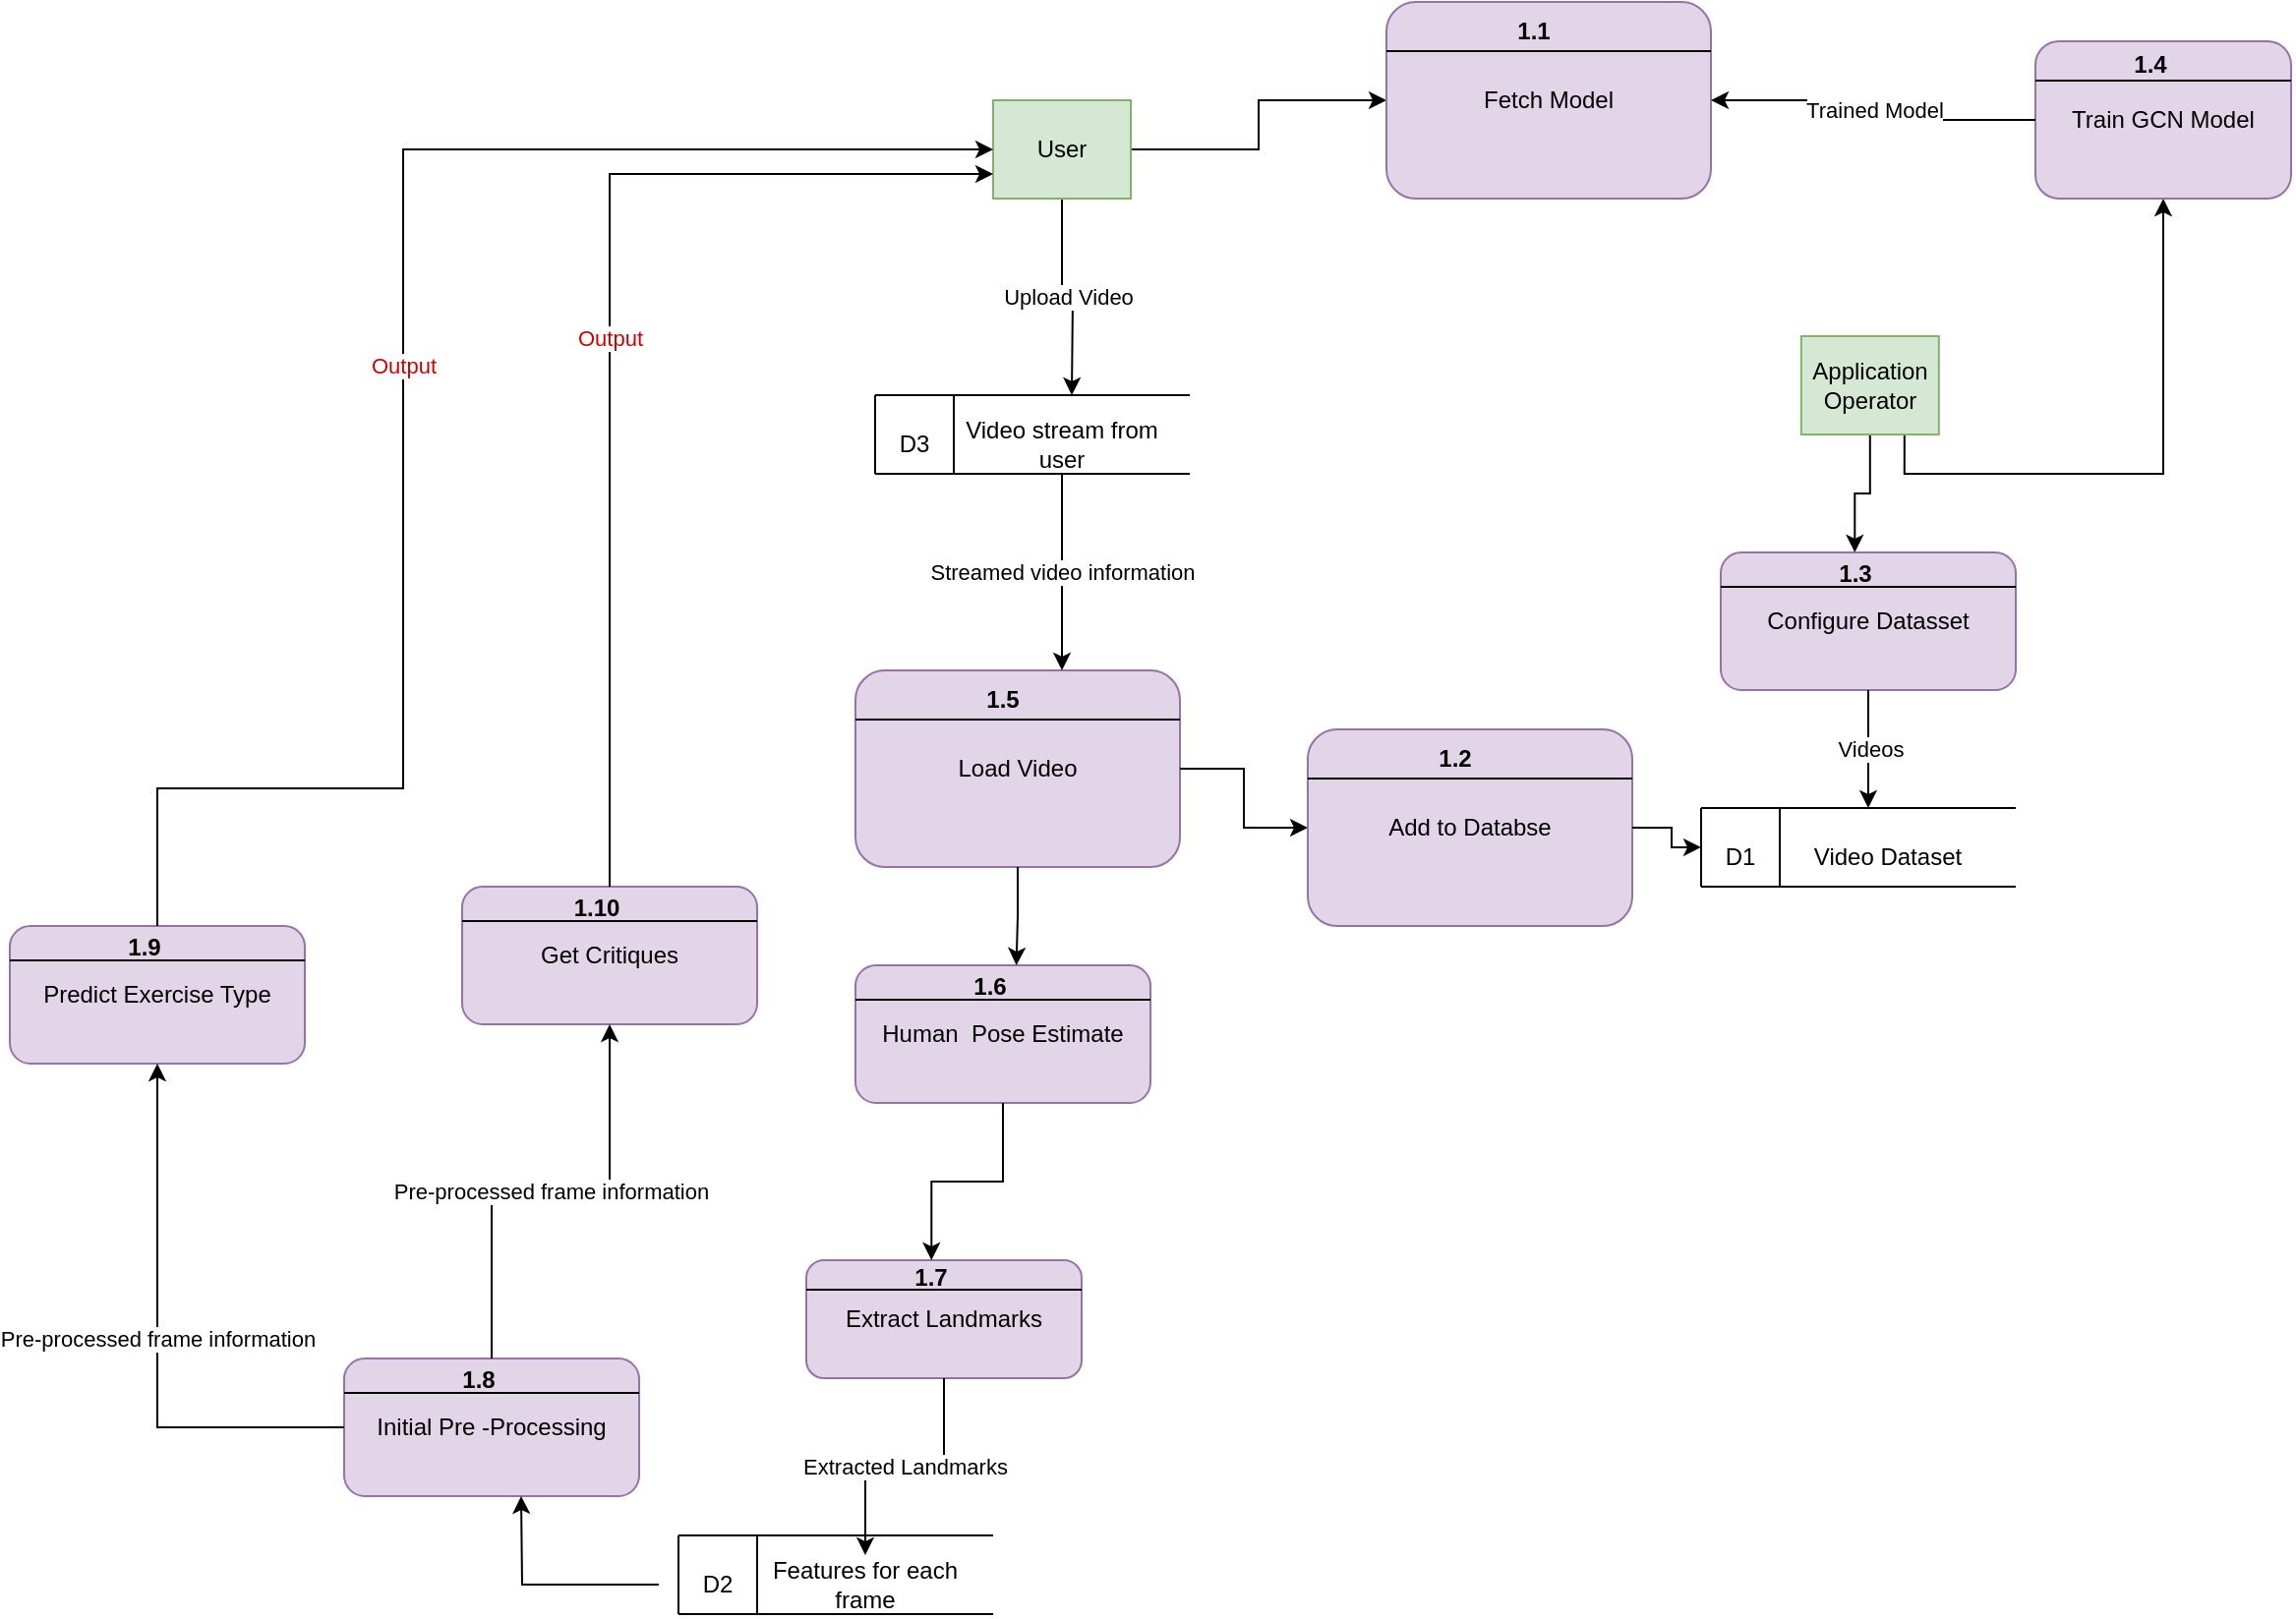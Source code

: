 <mxfile version="20.1.3" type="github">
  <diagram id="8N1XIdsjAgXzzv-fAlCM" name="Page-1">
    <mxGraphModel dx="2272" dy="794" grid="1" gridSize="10" guides="1" tooltips="1" connect="1" arrows="1" fold="1" page="1" pageScale="1" pageWidth="850" pageHeight="1100" math="0" shadow="0">
      <root>
        <mxCell id="0" />
        <mxCell id="1" parent="0" />
        <mxCell id="FOKqe2SG75QS7OcgNgVC-11" value="Upload Video" style="edgeStyle=orthogonalEdgeStyle;rounded=0;orthogonalLoop=1;jettySize=auto;html=1;" edge="1" parent="1" source="FOKqe2SG75QS7OcgNgVC-1">
          <mxGeometry relative="1" as="geometry">
            <mxPoint x="420" y="440" as="targetPoint" />
          </mxGeometry>
        </mxCell>
        <mxCell id="FOKqe2SG75QS7OcgNgVC-47" style="edgeStyle=orthogonalEdgeStyle;rounded=0;orthogonalLoop=1;jettySize=auto;html=1;" edge="1" parent="1" source="FOKqe2SG75QS7OcgNgVC-1" target="FOKqe2SG75QS7OcgNgVC-44">
          <mxGeometry relative="1" as="geometry" />
        </mxCell>
        <mxCell id="FOKqe2SG75QS7OcgNgVC-1" value="User" style="rounded=0;whiteSpace=wrap;html=1;fillColor=#d5e8d4;strokeColor=#82b366;" vertex="1" parent="1">
          <mxGeometry x="380" y="290" width="70" height="50" as="geometry" />
        </mxCell>
        <mxCell id="FOKqe2SG75QS7OcgNgVC-10" value="" style="group" vertex="1" connectable="0" parent="1">
          <mxGeometry x="310" y="440" width="170" height="40" as="geometry" />
        </mxCell>
        <mxCell id="FOKqe2SG75QS7OcgNgVC-2" value="" style="endArrow=none;html=1;rounded=0;" edge="1" parent="FOKqe2SG75QS7OcgNgVC-10">
          <mxGeometry width="50" height="50" relative="1" as="geometry">
            <mxPoint x="10" y="40" as="sourcePoint" />
            <mxPoint x="10" as="targetPoint" />
          </mxGeometry>
        </mxCell>
        <mxCell id="FOKqe2SG75QS7OcgNgVC-3" value="" style="endArrow=none;html=1;rounded=0;" edge="1" parent="FOKqe2SG75QS7OcgNgVC-10">
          <mxGeometry width="50" height="50" relative="1" as="geometry">
            <mxPoint x="50" as="sourcePoint" />
            <mxPoint x="10" as="targetPoint" />
          </mxGeometry>
        </mxCell>
        <mxCell id="FOKqe2SG75QS7OcgNgVC-4" value="" style="endArrow=none;html=1;rounded=0;" edge="1" parent="FOKqe2SG75QS7OcgNgVC-10">
          <mxGeometry width="50" height="50" relative="1" as="geometry">
            <mxPoint x="50" y="40" as="sourcePoint" />
            <mxPoint x="10" y="40" as="targetPoint" />
          </mxGeometry>
        </mxCell>
        <mxCell id="FOKqe2SG75QS7OcgNgVC-5" value="" style="endArrow=none;html=1;rounded=0;" edge="1" parent="FOKqe2SG75QS7OcgNgVC-10">
          <mxGeometry width="50" height="50" relative="1" as="geometry">
            <mxPoint x="50" as="sourcePoint" />
            <mxPoint x="50" y="40" as="targetPoint" />
          </mxGeometry>
        </mxCell>
        <mxCell id="FOKqe2SG75QS7OcgNgVC-6" value="" style="endArrow=none;html=1;rounded=0;" edge="1" parent="FOKqe2SG75QS7OcgNgVC-10">
          <mxGeometry width="50" height="50" relative="1" as="geometry">
            <mxPoint x="170" as="sourcePoint" />
            <mxPoint x="50" as="targetPoint" />
          </mxGeometry>
        </mxCell>
        <mxCell id="FOKqe2SG75QS7OcgNgVC-7" value="" style="endArrow=none;html=1;rounded=0;" edge="1" parent="FOKqe2SG75QS7OcgNgVC-10">
          <mxGeometry width="50" height="50" relative="1" as="geometry">
            <mxPoint x="170" y="40" as="sourcePoint" />
            <mxPoint x="50" y="40" as="targetPoint" />
          </mxGeometry>
        </mxCell>
        <mxCell id="FOKqe2SG75QS7OcgNgVC-8" value="D3" style="text;html=1;strokeColor=none;fillColor=none;align=center;verticalAlign=middle;whiteSpace=wrap;rounded=0;" vertex="1" parent="FOKqe2SG75QS7OcgNgVC-10">
          <mxGeometry y="10" width="60" height="30" as="geometry" />
        </mxCell>
        <mxCell id="FOKqe2SG75QS7OcgNgVC-9" value="Video stream from user" style="text;html=1;strokeColor=none;fillColor=none;align=center;verticalAlign=middle;whiteSpace=wrap;rounded=0;" vertex="1" parent="FOKqe2SG75QS7OcgNgVC-10">
          <mxGeometry x="50" y="10" width="110" height="30" as="geometry" />
        </mxCell>
        <mxCell id="FOKqe2SG75QS7OcgNgVC-15" value="" style="group" vertex="1" connectable="0" parent="1">
          <mxGeometry x="310" y="580" width="165" height="100" as="geometry" />
        </mxCell>
        <mxCell id="FOKqe2SG75QS7OcgNgVC-12" value="Load Video" style="rounded=1;whiteSpace=wrap;html=1;fillColor=#e1d5e7;strokeColor=#9673a6;" vertex="1" parent="FOKqe2SG75QS7OcgNgVC-15">
          <mxGeometry width="165" height="100" as="geometry" />
        </mxCell>
        <mxCell id="FOKqe2SG75QS7OcgNgVC-13" value="" style="endArrow=none;html=1;rounded=0;entryX=1;entryY=0.25;entryDx=0;entryDy=0;exitX=0;exitY=0.25;exitDx=0;exitDy=0;" edge="1" parent="FOKqe2SG75QS7OcgNgVC-15" source="FOKqe2SG75QS7OcgNgVC-12" target="FOKqe2SG75QS7OcgNgVC-12">
          <mxGeometry width="50" height="50" relative="1" as="geometry">
            <mxPoint x="25" y="-60" as="sourcePoint" />
            <mxPoint x="75" y="-110" as="targetPoint" />
          </mxGeometry>
        </mxCell>
        <mxCell id="FOKqe2SG75QS7OcgNgVC-14" value="&lt;b&gt;1.5&lt;/b&gt;" style="text;html=1;strokeColor=none;fillColor=none;align=center;verticalAlign=middle;whiteSpace=wrap;rounded=0;" vertex="1" parent="FOKqe2SG75QS7OcgNgVC-15">
          <mxGeometry x="45" width="60" height="30" as="geometry" />
        </mxCell>
        <mxCell id="FOKqe2SG75QS7OcgNgVC-16" value="Streamed video information" style="edgeStyle=orthogonalEdgeStyle;rounded=0;orthogonalLoop=1;jettySize=auto;html=1;entryX=1;entryY=0;entryDx=0;entryDy=0;" edge="1" parent="1" source="FOKqe2SG75QS7OcgNgVC-9" target="FOKqe2SG75QS7OcgNgVC-14">
          <mxGeometry relative="1" as="geometry" />
        </mxCell>
        <mxCell id="FOKqe2SG75QS7OcgNgVC-18" value="" style="group" vertex="1" connectable="0" parent="1">
          <mxGeometry x="310" y="730" width="150" height="70" as="geometry" />
        </mxCell>
        <mxCell id="FOKqe2SG75QS7OcgNgVC-19" value="Human&amp;nbsp; Pose Estimate" style="rounded=1;whiteSpace=wrap;html=1;fillColor=#e1d5e7;strokeColor=#9673a6;" vertex="1" parent="FOKqe2SG75QS7OcgNgVC-18">
          <mxGeometry width="150" height="70" as="geometry" />
        </mxCell>
        <mxCell id="FOKqe2SG75QS7OcgNgVC-20" value="" style="endArrow=none;html=1;rounded=0;entryX=1;entryY=0.25;entryDx=0;entryDy=0;exitX=0;exitY=0.25;exitDx=0;exitDy=0;" edge="1" parent="FOKqe2SG75QS7OcgNgVC-18" source="FOKqe2SG75QS7OcgNgVC-19" target="FOKqe2SG75QS7OcgNgVC-19">
          <mxGeometry width="50" height="50" relative="1" as="geometry">
            <mxPoint x="22.727" y="-42" as="sourcePoint" />
            <mxPoint x="68.182" y="-77" as="targetPoint" />
          </mxGeometry>
        </mxCell>
        <mxCell id="FOKqe2SG75QS7OcgNgVC-21" value="&lt;b&gt;1.6&lt;/b&gt;" style="text;html=1;strokeColor=none;fillColor=none;align=center;verticalAlign=middle;whiteSpace=wrap;rounded=0;" vertex="1" parent="FOKqe2SG75QS7OcgNgVC-18">
          <mxGeometry x="40.909" width="54.545" height="21" as="geometry" />
        </mxCell>
        <mxCell id="FOKqe2SG75QS7OcgNgVC-22" style="edgeStyle=orthogonalEdgeStyle;rounded=0;orthogonalLoop=1;jettySize=auto;html=1;entryX=0.75;entryY=0;entryDx=0;entryDy=0;" edge="1" parent="1" source="FOKqe2SG75QS7OcgNgVC-12" target="FOKqe2SG75QS7OcgNgVC-21">
          <mxGeometry relative="1" as="geometry" />
        </mxCell>
        <mxCell id="FOKqe2SG75QS7OcgNgVC-23" value="" style="group" vertex="1" connectable="0" parent="1">
          <mxGeometry x="285" y="880" width="140" height="60" as="geometry" />
        </mxCell>
        <mxCell id="FOKqe2SG75QS7OcgNgVC-24" value="Extract Landmarks" style="rounded=1;whiteSpace=wrap;html=1;fillColor=#e1d5e7;strokeColor=#9673a6;" vertex="1" parent="FOKqe2SG75QS7OcgNgVC-23">
          <mxGeometry width="140" height="60" as="geometry" />
        </mxCell>
        <mxCell id="FOKqe2SG75QS7OcgNgVC-25" value="" style="endArrow=none;html=1;rounded=0;entryX=1;entryY=0.25;entryDx=0;entryDy=0;exitX=0;exitY=0.25;exitDx=0;exitDy=0;" edge="1" parent="FOKqe2SG75QS7OcgNgVC-23" source="FOKqe2SG75QS7OcgNgVC-24" target="FOKqe2SG75QS7OcgNgVC-24">
          <mxGeometry width="50" height="50" relative="1" as="geometry">
            <mxPoint x="21.212" y="-36" as="sourcePoint" />
            <mxPoint x="63.636" y="-66" as="targetPoint" />
          </mxGeometry>
        </mxCell>
        <mxCell id="FOKqe2SG75QS7OcgNgVC-26" value="&lt;b&gt;1.7&lt;/b&gt;" style="text;html=1;strokeColor=none;fillColor=none;align=center;verticalAlign=middle;whiteSpace=wrap;rounded=0;" vertex="1" parent="FOKqe2SG75QS7OcgNgVC-23">
          <mxGeometry x="38.182" width="50.909" height="18" as="geometry" />
        </mxCell>
        <mxCell id="FOKqe2SG75QS7OcgNgVC-27" style="edgeStyle=orthogonalEdgeStyle;rounded=0;orthogonalLoop=1;jettySize=auto;html=1;" edge="1" parent="1" source="FOKqe2SG75QS7OcgNgVC-19" target="FOKqe2SG75QS7OcgNgVC-26">
          <mxGeometry relative="1" as="geometry" />
        </mxCell>
        <mxCell id="FOKqe2SG75QS7OcgNgVC-28" value="" style="group" vertex="1" connectable="0" parent="1">
          <mxGeometry x="210" y="1020" width="170" height="40" as="geometry" />
        </mxCell>
        <mxCell id="FOKqe2SG75QS7OcgNgVC-29" value="" style="endArrow=none;html=1;rounded=0;" edge="1" parent="FOKqe2SG75QS7OcgNgVC-28">
          <mxGeometry width="50" height="50" relative="1" as="geometry">
            <mxPoint x="10" y="40" as="sourcePoint" />
            <mxPoint x="10" as="targetPoint" />
          </mxGeometry>
        </mxCell>
        <mxCell id="FOKqe2SG75QS7OcgNgVC-30" value="" style="endArrow=none;html=1;rounded=0;" edge="1" parent="FOKqe2SG75QS7OcgNgVC-28">
          <mxGeometry width="50" height="50" relative="1" as="geometry">
            <mxPoint x="50" as="sourcePoint" />
            <mxPoint x="10" as="targetPoint" />
          </mxGeometry>
        </mxCell>
        <mxCell id="FOKqe2SG75QS7OcgNgVC-31" value="" style="endArrow=none;html=1;rounded=0;" edge="1" parent="FOKqe2SG75QS7OcgNgVC-28">
          <mxGeometry width="50" height="50" relative="1" as="geometry">
            <mxPoint x="50" y="40" as="sourcePoint" />
            <mxPoint x="10" y="40" as="targetPoint" />
          </mxGeometry>
        </mxCell>
        <mxCell id="FOKqe2SG75QS7OcgNgVC-32" value="" style="endArrow=none;html=1;rounded=0;" edge="1" parent="FOKqe2SG75QS7OcgNgVC-28">
          <mxGeometry width="50" height="50" relative="1" as="geometry">
            <mxPoint x="50" as="sourcePoint" />
            <mxPoint x="50" y="40" as="targetPoint" />
          </mxGeometry>
        </mxCell>
        <mxCell id="FOKqe2SG75QS7OcgNgVC-33" value="" style="endArrow=none;html=1;rounded=0;" edge="1" parent="FOKqe2SG75QS7OcgNgVC-28">
          <mxGeometry width="50" height="50" relative="1" as="geometry">
            <mxPoint x="170" as="sourcePoint" />
            <mxPoint x="50" as="targetPoint" />
          </mxGeometry>
        </mxCell>
        <mxCell id="FOKqe2SG75QS7OcgNgVC-34" value="" style="endArrow=none;html=1;rounded=0;" edge="1" parent="FOKqe2SG75QS7OcgNgVC-28">
          <mxGeometry width="50" height="50" relative="1" as="geometry">
            <mxPoint x="170" y="40" as="sourcePoint" />
            <mxPoint x="50" y="40" as="targetPoint" />
          </mxGeometry>
        </mxCell>
        <mxCell id="FOKqe2SG75QS7OcgNgVC-35" value="D2" style="text;html=1;strokeColor=none;fillColor=none;align=center;verticalAlign=middle;whiteSpace=wrap;rounded=0;" vertex="1" parent="FOKqe2SG75QS7OcgNgVC-28">
          <mxGeometry y="10" width="60" height="30" as="geometry" />
        </mxCell>
        <mxCell id="FOKqe2SG75QS7OcgNgVC-36" value="Features for each frame" style="text;html=1;strokeColor=none;fillColor=none;align=center;verticalAlign=middle;whiteSpace=wrap;rounded=0;" vertex="1" parent="FOKqe2SG75QS7OcgNgVC-28">
          <mxGeometry x="50" y="10" width="110" height="30" as="geometry" />
        </mxCell>
        <mxCell id="FOKqe2SG75QS7OcgNgVC-37" value="Extracted Landmarks" style="edgeStyle=orthogonalEdgeStyle;rounded=0;orthogonalLoop=1;jettySize=auto;html=1;entryX=0.5;entryY=0;entryDx=0;entryDy=0;" edge="1" parent="1" source="FOKqe2SG75QS7OcgNgVC-24" target="FOKqe2SG75QS7OcgNgVC-36">
          <mxGeometry relative="1" as="geometry" />
        </mxCell>
        <mxCell id="FOKqe2SG75QS7OcgNgVC-38" value="" style="group" vertex="1" connectable="0" parent="1">
          <mxGeometry x="50" y="930" width="150" height="70" as="geometry" />
        </mxCell>
        <mxCell id="FOKqe2SG75QS7OcgNgVC-39" value="Initial Pre -Processing" style="rounded=1;whiteSpace=wrap;html=1;fillColor=#e1d5e7;strokeColor=#9673a6;" vertex="1" parent="FOKqe2SG75QS7OcgNgVC-38">
          <mxGeometry width="150" height="70" as="geometry" />
        </mxCell>
        <mxCell id="FOKqe2SG75QS7OcgNgVC-40" value="" style="endArrow=none;html=1;rounded=0;entryX=1;entryY=0.25;entryDx=0;entryDy=0;exitX=0;exitY=0.25;exitDx=0;exitDy=0;" edge="1" parent="FOKqe2SG75QS7OcgNgVC-38" source="FOKqe2SG75QS7OcgNgVC-39" target="FOKqe2SG75QS7OcgNgVC-39">
          <mxGeometry width="50" height="50" relative="1" as="geometry">
            <mxPoint x="22.727" y="-42" as="sourcePoint" />
            <mxPoint x="68.182" y="-77" as="targetPoint" />
          </mxGeometry>
        </mxCell>
        <mxCell id="FOKqe2SG75QS7OcgNgVC-41" value="&lt;b&gt;1.8&lt;/b&gt;" style="text;html=1;strokeColor=none;fillColor=none;align=center;verticalAlign=middle;whiteSpace=wrap;rounded=0;" vertex="1" parent="FOKqe2SG75QS7OcgNgVC-38">
          <mxGeometry x="40.909" width="54.545" height="21" as="geometry" />
        </mxCell>
        <mxCell id="FOKqe2SG75QS7OcgNgVC-42" style="edgeStyle=orthogonalEdgeStyle;rounded=0;orthogonalLoop=1;jettySize=auto;html=1;" edge="1" parent="1" source="FOKqe2SG75QS7OcgNgVC-35">
          <mxGeometry relative="1" as="geometry">
            <mxPoint x="140" y="1000" as="targetPoint" />
          </mxGeometry>
        </mxCell>
        <mxCell id="FOKqe2SG75QS7OcgNgVC-43" value="" style="group" vertex="1" connectable="0" parent="1">
          <mxGeometry x="580" y="240" width="165" height="100" as="geometry" />
        </mxCell>
        <mxCell id="FOKqe2SG75QS7OcgNgVC-44" value="Fetch Model" style="rounded=1;whiteSpace=wrap;html=1;fillColor=#e1d5e7;strokeColor=#9673a6;" vertex="1" parent="FOKqe2SG75QS7OcgNgVC-43">
          <mxGeometry width="165" height="100" as="geometry" />
        </mxCell>
        <mxCell id="FOKqe2SG75QS7OcgNgVC-45" value="" style="endArrow=none;html=1;rounded=0;entryX=1;entryY=0.25;entryDx=0;entryDy=0;exitX=0;exitY=0.25;exitDx=0;exitDy=0;" edge="1" parent="FOKqe2SG75QS7OcgNgVC-43" source="FOKqe2SG75QS7OcgNgVC-44" target="FOKqe2SG75QS7OcgNgVC-44">
          <mxGeometry width="50" height="50" relative="1" as="geometry">
            <mxPoint x="25" y="-60" as="sourcePoint" />
            <mxPoint x="75" y="-110" as="targetPoint" />
          </mxGeometry>
        </mxCell>
        <mxCell id="FOKqe2SG75QS7OcgNgVC-46" value="&lt;b&gt;1.1&lt;/b&gt;" style="text;html=1;strokeColor=none;fillColor=none;align=center;verticalAlign=middle;whiteSpace=wrap;rounded=0;" vertex="1" parent="FOKqe2SG75QS7OcgNgVC-43">
          <mxGeometry x="45" width="60" height="30" as="geometry" />
        </mxCell>
        <mxCell id="FOKqe2SG75QS7OcgNgVC-52" style="edgeStyle=orthogonalEdgeStyle;rounded=0;orthogonalLoop=1;jettySize=auto;html=1;" edge="1" parent="1" source="FOKqe2SG75QS7OcgNgVC-12" target="FOKqe2SG75QS7OcgNgVC-49">
          <mxGeometry relative="1" as="geometry" />
        </mxCell>
        <mxCell id="FOKqe2SG75QS7OcgNgVC-53" value="" style="group" vertex="1" connectable="0" parent="1">
          <mxGeometry x="730" y="650" width="205" height="60" as="geometry" />
        </mxCell>
        <mxCell id="FOKqe2SG75QS7OcgNgVC-54" value="" style="endArrow=none;html=1;rounded=0;" edge="1" parent="FOKqe2SG75QS7OcgNgVC-53">
          <mxGeometry width="50" height="50" relative="1" as="geometry">
            <mxPoint x="10" y="40" as="sourcePoint" />
            <mxPoint x="10" as="targetPoint" />
          </mxGeometry>
        </mxCell>
        <mxCell id="FOKqe2SG75QS7OcgNgVC-55" value="" style="endArrow=none;html=1;rounded=0;" edge="1" parent="FOKqe2SG75QS7OcgNgVC-53">
          <mxGeometry width="50" height="50" relative="1" as="geometry">
            <mxPoint x="50" as="sourcePoint" />
            <mxPoint x="10" as="targetPoint" />
          </mxGeometry>
        </mxCell>
        <mxCell id="FOKqe2SG75QS7OcgNgVC-56" value="" style="endArrow=none;html=1;rounded=0;" edge="1" parent="FOKqe2SG75QS7OcgNgVC-53">
          <mxGeometry width="50" height="50" relative="1" as="geometry">
            <mxPoint x="50" y="40" as="sourcePoint" />
            <mxPoint x="10" y="40" as="targetPoint" />
          </mxGeometry>
        </mxCell>
        <mxCell id="FOKqe2SG75QS7OcgNgVC-57" value="" style="endArrow=none;html=1;rounded=0;" edge="1" parent="FOKqe2SG75QS7OcgNgVC-53">
          <mxGeometry width="50" height="50" relative="1" as="geometry">
            <mxPoint x="50" as="sourcePoint" />
            <mxPoint x="50" y="40" as="targetPoint" />
          </mxGeometry>
        </mxCell>
        <mxCell id="FOKqe2SG75QS7OcgNgVC-58" value="" style="endArrow=none;html=1;rounded=0;" edge="1" parent="FOKqe2SG75QS7OcgNgVC-53">
          <mxGeometry width="50" height="50" relative="1" as="geometry">
            <mxPoint x="170" as="sourcePoint" />
            <mxPoint x="50" as="targetPoint" />
          </mxGeometry>
        </mxCell>
        <mxCell id="FOKqe2SG75QS7OcgNgVC-59" value="" style="endArrow=none;html=1;rounded=0;" edge="1" parent="FOKqe2SG75QS7OcgNgVC-53">
          <mxGeometry width="50" height="50" relative="1" as="geometry">
            <mxPoint x="170" y="40" as="sourcePoint" />
            <mxPoint x="50" y="40" as="targetPoint" />
          </mxGeometry>
        </mxCell>
        <mxCell id="FOKqe2SG75QS7OcgNgVC-60" value="D1" style="text;html=1;strokeColor=none;fillColor=none;align=center;verticalAlign=middle;whiteSpace=wrap;rounded=0;" vertex="1" parent="FOKqe2SG75QS7OcgNgVC-53">
          <mxGeometry y="10" width="60" height="30" as="geometry" />
        </mxCell>
        <mxCell id="FOKqe2SG75QS7OcgNgVC-61" value="Video Dataset" style="text;html=1;strokeColor=none;fillColor=none;align=center;verticalAlign=middle;whiteSpace=wrap;rounded=0;" vertex="1" parent="FOKqe2SG75QS7OcgNgVC-53">
          <mxGeometry x="50" y="10" width="110" height="30" as="geometry" />
        </mxCell>
        <mxCell id="FOKqe2SG75QS7OcgNgVC-48" value="" style="group" vertex="1" connectable="0" parent="FOKqe2SG75QS7OcgNgVC-53">
          <mxGeometry x="-190" y="-40" width="165" height="100" as="geometry" />
        </mxCell>
        <mxCell id="FOKqe2SG75QS7OcgNgVC-49" value="Add to Databse" style="rounded=1;whiteSpace=wrap;html=1;fillColor=#e1d5e7;strokeColor=#9673a6;" vertex="1" parent="FOKqe2SG75QS7OcgNgVC-48">
          <mxGeometry width="165" height="100" as="geometry" />
        </mxCell>
        <mxCell id="FOKqe2SG75QS7OcgNgVC-50" value="" style="endArrow=none;html=1;rounded=0;entryX=1;entryY=0.25;entryDx=0;entryDy=0;exitX=0;exitY=0.25;exitDx=0;exitDy=0;" edge="1" parent="FOKqe2SG75QS7OcgNgVC-48" source="FOKqe2SG75QS7OcgNgVC-49" target="FOKqe2SG75QS7OcgNgVC-49">
          <mxGeometry width="50" height="50" relative="1" as="geometry">
            <mxPoint x="25" y="-60" as="sourcePoint" />
            <mxPoint x="75" y="-110" as="targetPoint" />
          </mxGeometry>
        </mxCell>
        <mxCell id="FOKqe2SG75QS7OcgNgVC-51" value="&lt;b&gt;1.2&lt;/b&gt;" style="text;html=1;strokeColor=none;fillColor=none;align=center;verticalAlign=middle;whiteSpace=wrap;rounded=0;" vertex="1" parent="FOKqe2SG75QS7OcgNgVC-48">
          <mxGeometry x="45" width="60" height="30" as="geometry" />
        </mxCell>
        <mxCell id="FOKqe2SG75QS7OcgNgVC-64" style="edgeStyle=orthogonalEdgeStyle;rounded=0;orthogonalLoop=1;jettySize=auto;html=1;entryX=0.167;entryY=0.333;entryDx=0;entryDy=0;entryPerimeter=0;" edge="1" parent="FOKqe2SG75QS7OcgNgVC-53" source="FOKqe2SG75QS7OcgNgVC-49" target="FOKqe2SG75QS7OcgNgVC-60">
          <mxGeometry relative="1" as="geometry" />
        </mxCell>
        <mxCell id="FOKqe2SG75QS7OcgNgVC-73" style="edgeStyle=orthogonalEdgeStyle;rounded=0;orthogonalLoop=1;jettySize=auto;html=1;" edge="1" parent="1" source="FOKqe2SG75QS7OcgNgVC-65" target="FOKqe2SG75QS7OcgNgVC-69">
          <mxGeometry relative="1" as="geometry" />
        </mxCell>
        <mxCell id="FOKqe2SG75QS7OcgNgVC-78" style="edgeStyle=orthogonalEdgeStyle;rounded=0;orthogonalLoop=1;jettySize=auto;html=1;exitX=0.75;exitY=1;exitDx=0;exitDy=0;" edge="1" parent="1" source="FOKqe2SG75QS7OcgNgVC-65" target="FOKqe2SG75QS7OcgNgVC-75">
          <mxGeometry relative="1" as="geometry" />
        </mxCell>
        <mxCell id="FOKqe2SG75QS7OcgNgVC-65" value="Application Operator" style="rounded=0;whiteSpace=wrap;html=1;fillColor=#d5e8d4;strokeColor=#82b366;" vertex="1" parent="1">
          <mxGeometry x="790.91" y="410" width="70" height="50" as="geometry" />
        </mxCell>
        <mxCell id="FOKqe2SG75QS7OcgNgVC-66" value="" style="group" vertex="1" connectable="0" parent="1">
          <mxGeometry x="750" y="520" width="150" height="70" as="geometry" />
        </mxCell>
        <mxCell id="FOKqe2SG75QS7OcgNgVC-67" value="Configure Datasset" style="rounded=1;whiteSpace=wrap;html=1;fillColor=#e1d5e7;strokeColor=#9673a6;" vertex="1" parent="FOKqe2SG75QS7OcgNgVC-66">
          <mxGeometry width="150" height="70" as="geometry" />
        </mxCell>
        <mxCell id="FOKqe2SG75QS7OcgNgVC-68" value="" style="endArrow=none;html=1;rounded=0;entryX=1;entryY=0.25;entryDx=0;entryDy=0;exitX=0;exitY=0.25;exitDx=0;exitDy=0;" edge="1" parent="FOKqe2SG75QS7OcgNgVC-66" source="FOKqe2SG75QS7OcgNgVC-67" target="FOKqe2SG75QS7OcgNgVC-67">
          <mxGeometry width="50" height="50" relative="1" as="geometry">
            <mxPoint x="22.727" y="-42" as="sourcePoint" />
            <mxPoint x="68.182" y="-77" as="targetPoint" />
          </mxGeometry>
        </mxCell>
        <mxCell id="FOKqe2SG75QS7OcgNgVC-69" value="&lt;b&gt;1.3&lt;/b&gt;" style="text;html=1;strokeColor=none;fillColor=none;align=center;verticalAlign=middle;whiteSpace=wrap;rounded=0;" vertex="1" parent="FOKqe2SG75QS7OcgNgVC-66">
          <mxGeometry x="40.909" width="54.545" height="21" as="geometry" />
        </mxCell>
        <mxCell id="FOKqe2SG75QS7OcgNgVC-71" value="Videos" style="edgeStyle=orthogonalEdgeStyle;rounded=0;orthogonalLoop=1;jettySize=auto;html=1;" edge="1" parent="1" source="FOKqe2SG75QS7OcgNgVC-67">
          <mxGeometry relative="1" as="geometry">
            <mxPoint x="825" y="650" as="targetPoint" />
          </mxGeometry>
        </mxCell>
        <mxCell id="FOKqe2SG75QS7OcgNgVC-74" value="" style="group" vertex="1" connectable="0" parent="1">
          <mxGeometry x="910" y="260" width="130" height="80" as="geometry" />
        </mxCell>
        <mxCell id="FOKqe2SG75QS7OcgNgVC-75" value="Train GCN Model" style="rounded=1;whiteSpace=wrap;html=1;fillColor=#e1d5e7;strokeColor=#9673a6;" vertex="1" parent="FOKqe2SG75QS7OcgNgVC-74">
          <mxGeometry width="130" height="80" as="geometry" />
        </mxCell>
        <mxCell id="FOKqe2SG75QS7OcgNgVC-76" value="" style="endArrow=none;html=1;rounded=0;entryX=1;entryY=0.25;entryDx=0;entryDy=0;exitX=0;exitY=0.25;exitDx=0;exitDy=0;" edge="1" parent="FOKqe2SG75QS7OcgNgVC-74" source="FOKqe2SG75QS7OcgNgVC-75" target="FOKqe2SG75QS7OcgNgVC-75">
          <mxGeometry width="50" height="50" relative="1" as="geometry">
            <mxPoint x="19.697" y="-48" as="sourcePoint" />
            <mxPoint x="59.091" y="-88" as="targetPoint" />
          </mxGeometry>
        </mxCell>
        <mxCell id="FOKqe2SG75QS7OcgNgVC-77" value="&lt;b&gt;1.4&lt;/b&gt;" style="text;html=1;strokeColor=none;fillColor=none;align=center;verticalAlign=middle;whiteSpace=wrap;rounded=0;" vertex="1" parent="FOKqe2SG75QS7OcgNgVC-74">
          <mxGeometry x="35.455" width="47.273" height="24" as="geometry" />
        </mxCell>
        <mxCell id="FOKqe2SG75QS7OcgNgVC-79" value="Trained Model" style="edgeStyle=orthogonalEdgeStyle;rounded=0;orthogonalLoop=1;jettySize=auto;html=1;entryX=1;entryY=0.5;entryDx=0;entryDy=0;" edge="1" parent="1" source="FOKqe2SG75QS7OcgNgVC-75" target="FOKqe2SG75QS7OcgNgVC-44">
          <mxGeometry relative="1" as="geometry" />
        </mxCell>
        <mxCell id="FOKqe2SG75QS7OcgNgVC-80" value="" style="group" vertex="1" connectable="0" parent="1">
          <mxGeometry x="110" y="690" width="150" height="70" as="geometry" />
        </mxCell>
        <mxCell id="FOKqe2SG75QS7OcgNgVC-81" value="Get Critiques" style="rounded=1;whiteSpace=wrap;html=1;fillColor=#e1d5e7;strokeColor=#9673a6;" vertex="1" parent="FOKqe2SG75QS7OcgNgVC-80">
          <mxGeometry width="150" height="70" as="geometry" />
        </mxCell>
        <mxCell id="FOKqe2SG75QS7OcgNgVC-82" value="" style="endArrow=none;html=1;rounded=0;entryX=1;entryY=0.25;entryDx=0;entryDy=0;exitX=0;exitY=0.25;exitDx=0;exitDy=0;" edge="1" parent="FOKqe2SG75QS7OcgNgVC-80" source="FOKqe2SG75QS7OcgNgVC-81" target="FOKqe2SG75QS7OcgNgVC-81">
          <mxGeometry width="50" height="50" relative="1" as="geometry">
            <mxPoint x="22.727" y="-42" as="sourcePoint" />
            <mxPoint x="68.182" y="-77" as="targetPoint" />
          </mxGeometry>
        </mxCell>
        <mxCell id="FOKqe2SG75QS7OcgNgVC-83" value="&lt;b&gt;1.10&lt;/b&gt;" style="text;html=1;strokeColor=none;fillColor=none;align=center;verticalAlign=middle;whiteSpace=wrap;rounded=0;" vertex="1" parent="FOKqe2SG75QS7OcgNgVC-80">
          <mxGeometry x="40.909" width="54.545" height="21" as="geometry" />
        </mxCell>
        <mxCell id="FOKqe2SG75QS7OcgNgVC-84" value="" style="group" vertex="1" connectable="0" parent="1">
          <mxGeometry x="-120" y="710" width="150" height="70" as="geometry" />
        </mxCell>
        <mxCell id="FOKqe2SG75QS7OcgNgVC-85" value="Predict Exercise Type" style="rounded=1;whiteSpace=wrap;html=1;fillColor=#e1d5e7;strokeColor=#9673a6;" vertex="1" parent="FOKqe2SG75QS7OcgNgVC-84">
          <mxGeometry width="150" height="70" as="geometry" />
        </mxCell>
        <mxCell id="FOKqe2SG75QS7OcgNgVC-86" value="" style="endArrow=none;html=1;rounded=0;entryX=1;entryY=0.25;entryDx=0;entryDy=0;exitX=0;exitY=0.25;exitDx=0;exitDy=0;" edge="1" parent="FOKqe2SG75QS7OcgNgVC-84" source="FOKqe2SG75QS7OcgNgVC-85" target="FOKqe2SG75QS7OcgNgVC-85">
          <mxGeometry width="50" height="50" relative="1" as="geometry">
            <mxPoint x="22.727" y="-42" as="sourcePoint" />
            <mxPoint x="68.182" y="-77" as="targetPoint" />
          </mxGeometry>
        </mxCell>
        <mxCell id="FOKqe2SG75QS7OcgNgVC-87" value="&lt;b&gt;1.9&lt;/b&gt;" style="text;html=1;strokeColor=none;fillColor=none;align=center;verticalAlign=middle;whiteSpace=wrap;rounded=0;" vertex="1" parent="FOKqe2SG75QS7OcgNgVC-84">
          <mxGeometry x="40.909" width="54.545" height="21" as="geometry" />
        </mxCell>
        <mxCell id="FOKqe2SG75QS7OcgNgVC-88" value="Pre-processed frame information&lt;br&gt;" style="edgeStyle=orthogonalEdgeStyle;rounded=0;orthogonalLoop=1;jettySize=auto;html=1;" edge="1" parent="1" source="FOKqe2SG75QS7OcgNgVC-39" target="FOKqe2SG75QS7OcgNgVC-85">
          <mxGeometry relative="1" as="geometry" />
        </mxCell>
        <mxCell id="FOKqe2SG75QS7OcgNgVC-89" value="Pre-processed frame information" style="edgeStyle=orthogonalEdgeStyle;rounded=0;orthogonalLoop=1;jettySize=auto;html=1;" edge="1" parent="1" source="FOKqe2SG75QS7OcgNgVC-39" target="FOKqe2SG75QS7OcgNgVC-81">
          <mxGeometry relative="1" as="geometry" />
        </mxCell>
        <mxCell id="FOKqe2SG75QS7OcgNgVC-90" value="&lt;font color=&quot;#cc0000&quot;&gt;Output&lt;/font&gt;" style="edgeStyle=orthogonalEdgeStyle;rounded=0;orthogonalLoop=1;jettySize=auto;html=1;entryX=0;entryY=0.5;entryDx=0;entryDy=0;" edge="1" parent="1" source="FOKqe2SG75QS7OcgNgVC-85" target="FOKqe2SG75QS7OcgNgVC-1">
          <mxGeometry relative="1" as="geometry">
            <Array as="points">
              <mxPoint x="-45" y="640" />
              <mxPoint x="80" y="640" />
              <mxPoint x="80" y="315" />
            </Array>
          </mxGeometry>
        </mxCell>
        <mxCell id="FOKqe2SG75QS7OcgNgVC-91" value="&lt;font color=&quot;#cc0000&quot;&gt;Output&lt;/font&gt;" style="edgeStyle=orthogonalEdgeStyle;rounded=0;orthogonalLoop=1;jettySize=auto;html=1;entryX=0;entryY=0.75;entryDx=0;entryDy=0;" edge="1" parent="1" source="FOKqe2SG75QS7OcgNgVC-81" target="FOKqe2SG75QS7OcgNgVC-1">
          <mxGeometry relative="1" as="geometry">
            <mxPoint x="200" y="630" as="sourcePoint" />
            <Array as="points">
              <mxPoint x="185" y="328" />
            </Array>
          </mxGeometry>
        </mxCell>
      </root>
    </mxGraphModel>
  </diagram>
</mxfile>
